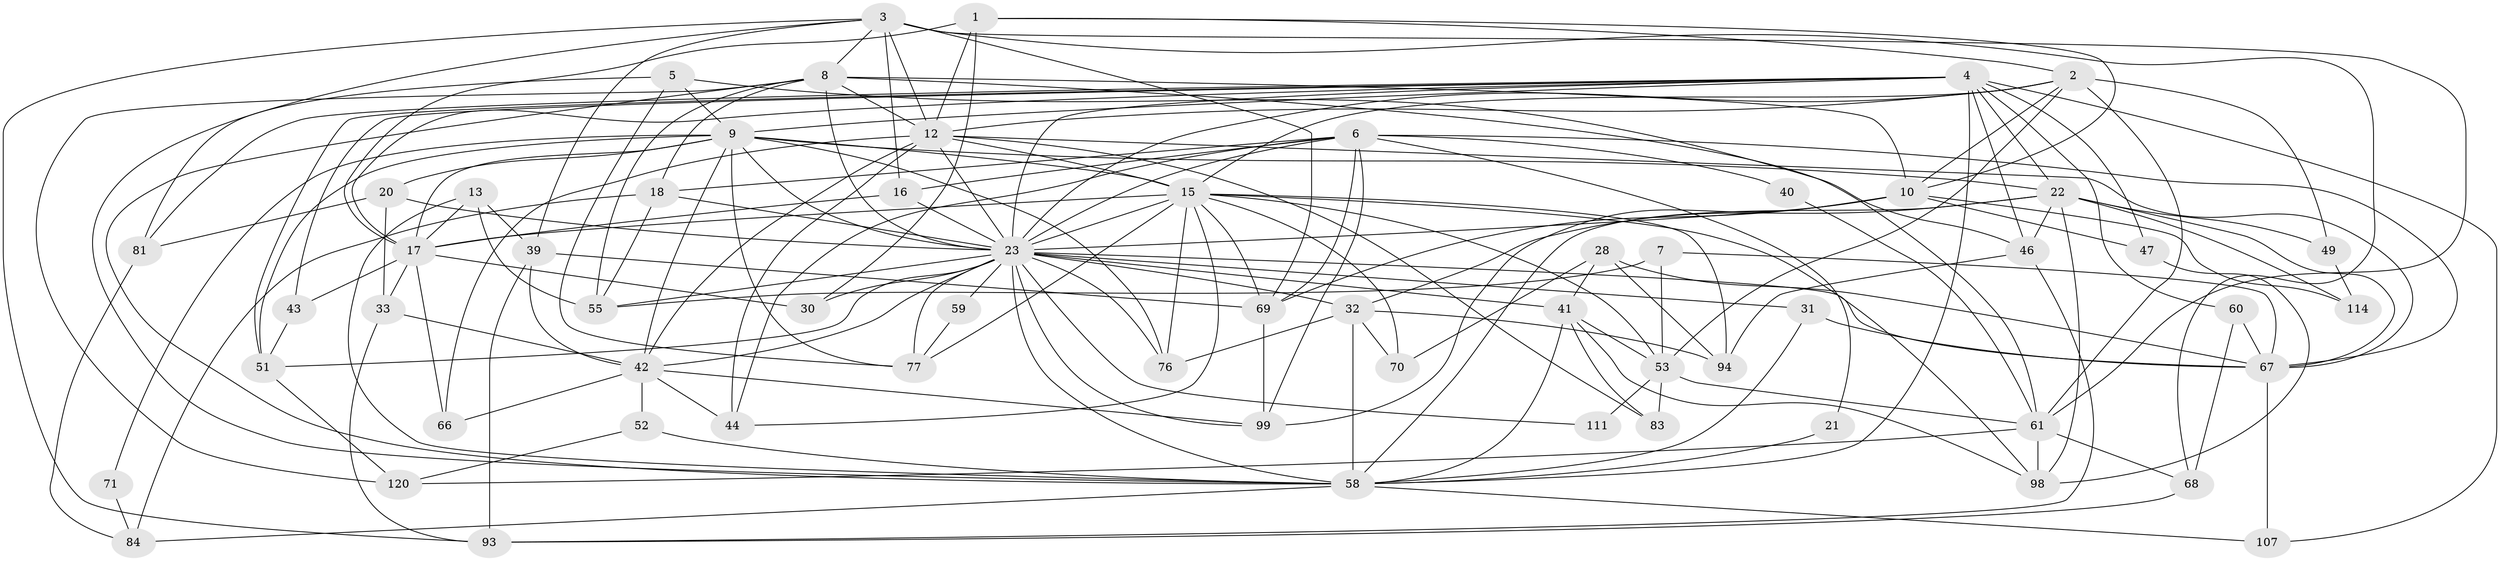 // original degree distribution, {4: 0.3089430894308943, 5: 0.1951219512195122, 3: 0.2845528455284553, 6: 0.07317073170731707, 2: 0.0975609756097561, 7: 0.032520325203252036, 9: 0.008130081300813009}
// Generated by graph-tools (version 1.1) at 2025/14/03/09/25 04:14:52]
// undirected, 61 vertices, 175 edges
graph export_dot {
graph [start="1"]
  node [color=gray90,style=filled];
  1 [super="+108"];
  2 [super="+117"];
  3 [super="+29+79"];
  4 [super="+14"];
  5 [super="+27"];
  6 [super="+62+54"];
  7 [super="+11"];
  8 [super="+19+25"];
  9 [super="+80+24"];
  10 [super="+36+50"];
  12 [super="+26+86+34"];
  13;
  15 [super="+64+56+104"];
  16 [super="+95"];
  17 [super="+35"];
  18;
  20 [super="+87"];
  21;
  22 [super="+121+48"];
  23 [super="+92+119+101+37+74"];
  28;
  30;
  31;
  32;
  33;
  39 [super="+45"];
  40;
  41 [super="+63"];
  42 [super="+85"];
  43;
  44;
  46 [super="+100"];
  47 [super="+116"];
  49;
  51 [super="+89"];
  52;
  53 [super="+78"];
  55 [super="+110"];
  58 [super="+97+96"];
  59;
  60;
  61 [super="+82"];
  66 [super="+73"];
  67 [super="+106"];
  68;
  69 [super="+105"];
  70;
  71;
  76;
  77 [super="+88"];
  81;
  83;
  84;
  93;
  94;
  98;
  99 [super="+102"];
  107;
  111;
  114;
  120;
  1 -- 30;
  1 -- 12;
  1 -- 17;
  1 -- 2;
  1 -- 10;
  2 -- 12;
  2 -- 61;
  2 -- 49;
  2 -- 53;
  2 -- 15;
  2 -- 10;
  2 -- 23;
  3 -- 58;
  3 -- 68;
  3 -- 93;
  3 -- 16;
  3 -- 69;
  3 -- 12;
  3 -- 61;
  3 -- 8;
  3 -- 39;
  4 -- 60;
  4 -- 22 [weight=2];
  4 -- 23;
  4 -- 9;
  4 -- 107;
  4 -- 43;
  4 -- 46 [weight=2];
  4 -- 47;
  4 -- 17;
  4 -- 81;
  4 -- 51;
  4 -- 58;
  5 -- 77;
  5 -- 46;
  5 -- 81;
  5 -- 9;
  6 -- 99;
  6 -- 69;
  6 -- 40;
  6 -- 23 [weight=2];
  6 -- 16;
  6 -- 67;
  6 -- 18;
  6 -- 21;
  6 -- 44;
  7 -- 53;
  7 -- 67;
  7 -- 55;
  8 -- 58;
  8 -- 61;
  8 -- 55;
  8 -- 18;
  8 -- 23;
  8 -- 120;
  8 -- 12;
  8 -- 10;
  9 -- 23 [weight=2];
  9 -- 17;
  9 -- 22;
  9 -- 71;
  9 -- 76;
  9 -- 15;
  9 -- 51;
  9 -- 77;
  9 -- 42;
  9 -- 20;
  10 -- 47;
  10 -- 69;
  10 -- 114;
  10 -- 99;
  10 -- 23;
  12 -- 44;
  12 -- 42;
  12 -- 23;
  12 -- 15 [weight=2];
  12 -- 67;
  12 -- 66;
  12 -- 83;
  13 -- 39;
  13 -- 55;
  13 -- 17;
  13 -- 58;
  15 -- 70;
  15 -- 53;
  15 -- 69;
  15 -- 94;
  15 -- 23;
  15 -- 44;
  15 -- 77;
  15 -- 17 [weight=2];
  15 -- 98;
  15 -- 76;
  16 -- 17;
  16 -- 23 [weight=2];
  17 -- 33;
  17 -- 43;
  17 -- 30;
  17 -- 66;
  18 -- 84;
  18 -- 55;
  18 -- 23;
  20 -- 81;
  20 -- 33;
  20 -- 23;
  21 -- 58;
  22 -- 49;
  22 -- 98;
  22 -- 67;
  22 -- 32;
  22 -- 114;
  22 -- 46;
  22 -- 58;
  23 -- 30;
  23 -- 42;
  23 -- 55;
  23 -- 77;
  23 -- 59 [weight=2];
  23 -- 32;
  23 -- 76;
  23 -- 51;
  23 -- 31;
  23 -- 58;
  23 -- 99;
  23 -- 111;
  23 -- 67;
  23 -- 41;
  28 -- 94;
  28 -- 70;
  28 -- 41;
  28 -- 67;
  31 -- 67;
  31 -- 58;
  32 -- 76;
  32 -- 70;
  32 -- 94;
  32 -- 58;
  33 -- 93;
  33 -- 42;
  39 -- 42;
  39 -- 93;
  39 -- 69;
  40 -- 61;
  41 -- 98;
  41 -- 53;
  41 -- 58;
  41 -- 83;
  42 -- 99;
  42 -- 66;
  42 -- 52;
  42 -- 44;
  43 -- 51;
  46 -- 93;
  46 -- 94;
  47 -- 98;
  49 -- 114;
  51 -- 120;
  52 -- 120;
  52 -- 58;
  53 -- 83;
  53 -- 61;
  53 -- 111;
  58 -- 84;
  58 -- 107;
  59 -- 77;
  60 -- 68;
  60 -- 67;
  61 -- 98;
  61 -- 68;
  61 -- 120;
  67 -- 107;
  68 -- 93;
  69 -- 99;
  71 -- 84;
  81 -- 84;
}
